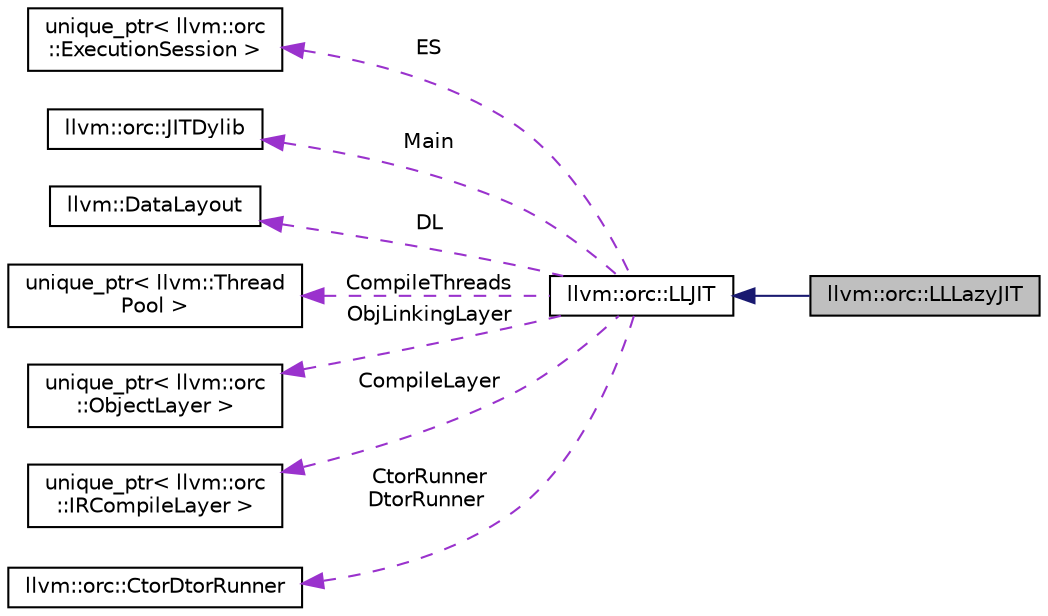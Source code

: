 digraph "llvm::orc::LLLazyJIT"
{
 // LATEX_PDF_SIZE
  bgcolor="transparent";
  edge [fontname="Helvetica",fontsize="10",labelfontname="Helvetica",labelfontsize="10"];
  node [fontname="Helvetica",fontsize="10",shape="box"];
  rankdir="LR";
  Node1 [label="llvm::orc::LLLazyJIT",height=0.2,width=0.4,color="black", fillcolor="grey75", style="filled", fontcolor="black",tooltip="An extended version of LLJIT that supports lazy function-at-a-time compilation of LLVM IR."];
  Node2 -> Node1 [dir="back",color="midnightblue",fontsize="10",style="solid",fontname="Helvetica"];
  Node2 [label="llvm::orc::LLJIT",height=0.2,width=0.4,color="black",URL="$classllvm_1_1orc_1_1LLJIT.html",tooltip="A pre-fabricated ORC JIT stack that can serve as an alternative to MCJIT."];
  Node3 -> Node2 [dir="back",color="darkorchid3",fontsize="10",style="dashed",label=" ES" ,fontname="Helvetica"];
  Node3 [label="unique_ptr\< llvm::orc\l::ExecutionSession \>",height=0.2,width=0.4,color="black",tooltip=" "];
  Node4 -> Node2 [dir="back",color="darkorchid3",fontsize="10",style="dashed",label=" Main" ,fontname="Helvetica"];
  Node4 [label="llvm::orc::JITDylib",height=0.2,width=0.4,color="black",URL="$classllvm_1_1orc_1_1JITDylib.html",tooltip="A symbol table that supports asynchoronous symbol queries."];
  Node5 -> Node2 [dir="back",color="darkorchid3",fontsize="10",style="dashed",label=" DL" ,fontname="Helvetica"];
  Node5 [label="llvm::DataLayout",height=0.2,width=0.4,color="black",URL="$classllvm_1_1DataLayout.html",tooltip="A parsed version of the target data layout string in and methods for querying it."];
  Node6 -> Node2 [dir="back",color="darkorchid3",fontsize="10",style="dashed",label=" CompileThreads" ,fontname="Helvetica"];
  Node6 [label="unique_ptr\< llvm::Thread\lPool \>",height=0.2,width=0.4,color="black",tooltip=" "];
  Node7 -> Node2 [dir="back",color="darkorchid3",fontsize="10",style="dashed",label=" ObjLinkingLayer" ,fontname="Helvetica"];
  Node7 [label="unique_ptr\< llvm::orc\l::ObjectLayer \>",height=0.2,width=0.4,color="black",tooltip=" "];
  Node8 -> Node2 [dir="back",color="darkorchid3",fontsize="10",style="dashed",label=" CompileLayer" ,fontname="Helvetica"];
  Node8 [label="unique_ptr\< llvm::orc\l::IRCompileLayer \>",height=0.2,width=0.4,color="black",tooltip=" "];
  Node9 -> Node2 [dir="back",color="darkorchid3",fontsize="10",style="dashed",label=" CtorRunner\nDtorRunner" ,fontname="Helvetica"];
  Node9 [label="llvm::orc::CtorDtorRunner",height=0.2,width=0.4,color="black",URL="$classllvm_1_1orc_1_1CtorDtorRunner.html",tooltip=" "];
}

